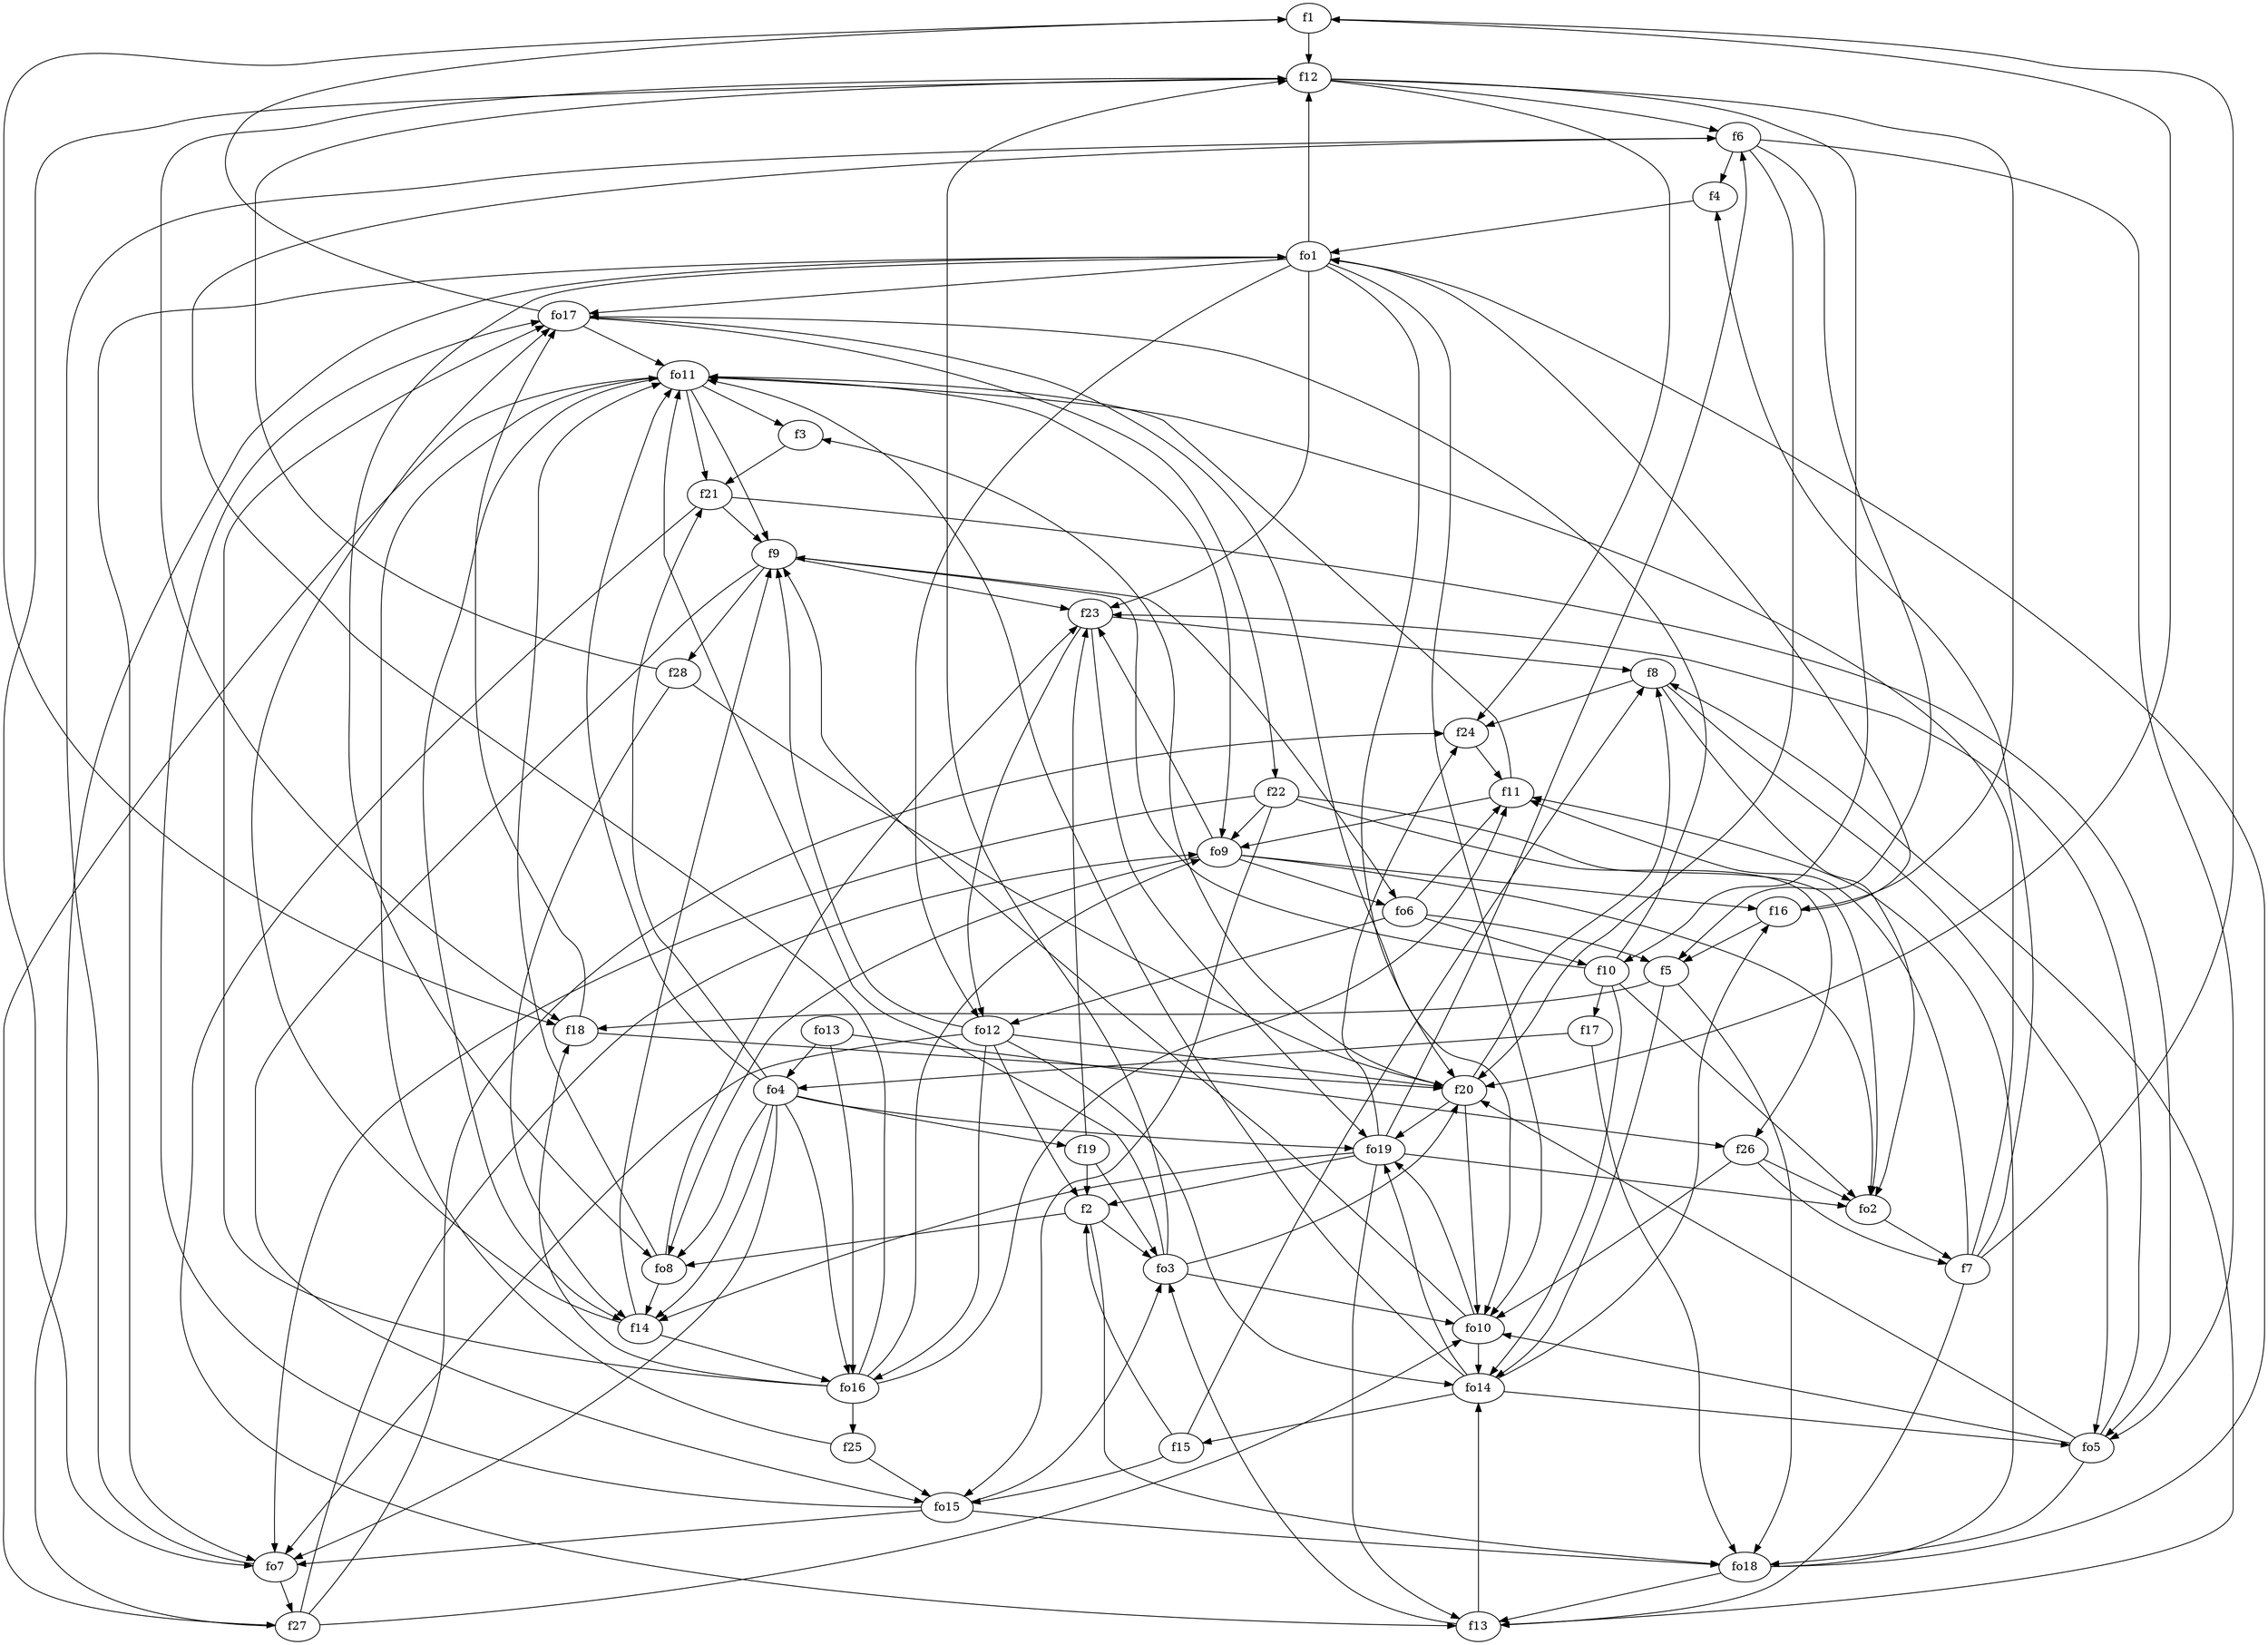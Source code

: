 strict digraph  {
f1;
f2;
f3;
f4;
f5;
f6;
f7;
f8;
f9;
f10;
f11;
f12;
f13;
f14;
f15;
f16;
f17;
f18;
f19;
f20;
f21;
f22;
f23;
f24;
f25;
f26;
f27;
f28;
fo1;
fo2;
fo3;
fo4;
fo5;
fo6;
fo7;
fo8;
fo9;
fo10;
fo11;
fo12;
fo13;
fo14;
fo15;
fo16;
fo17;
fo18;
fo19;
f1 -> f20  [weight=2];
f1 -> f18  [weight=2];
f1 -> f12  [weight=2];
f2 -> fo18  [weight=2];
f2 -> fo3  [weight=2];
f2 -> fo8  [weight=2];
f3 -> f21  [weight=2];
f4 -> fo1  [weight=2];
f5 -> fo18  [weight=2];
f5 -> f18  [weight=2];
f5 -> fo14  [weight=2];
f6 -> f5  [weight=2];
f6 -> fo5  [weight=2];
f6 -> f20  [weight=2];
f6 -> f4  [weight=2];
f7 -> f1  [weight=2];
f7 -> f4  [weight=2];
f7 -> fo11  [weight=2];
f7 -> f13  [weight=2];
f7 -> f11  [weight=2];
f8 -> f24  [weight=2];
f8 -> fo5  [weight=2];
f8 -> fo2  [weight=2];
f9 -> f23  [weight=2];
f9 -> fo15  [weight=2];
f9 -> fo6  [weight=2];
f9 -> f28  [weight=2];
f10 -> fo17  [weight=2];
f10 -> fo2  [weight=2];
f10 -> f9  [weight=2];
f10 -> f17  [weight=2];
f10 -> fo14  [weight=2];
f11 -> fo11  [weight=2];
f11 -> fo9  [weight=2];
f12 -> f6  [weight=2];
f12 -> f24  [weight=2];
f12 -> f16  [weight=2];
f12 -> f18  [weight=2];
f12 -> fo7  [weight=2];
f12 -> f10  [weight=2];
f13 -> fo14  [weight=2];
f13 -> fo3  [weight=2];
f13 -> f8  [weight=2];
f14 -> fo17  [weight=2];
f14 -> fo16  [weight=2];
f14 -> f9  [weight=2];
f15 -> f2  [weight=2];
f15 -> f8  [weight=2];
f15 -> fo15  [weight=2];
f16 -> f5  [weight=2];
f16 -> fo1  [weight=2];
f17 -> fo4  [weight=2];
f17 -> fo18  [weight=2];
f18 -> f20  [weight=2];
f18 -> fo17  [weight=2];
f19 -> f2  [weight=2];
f19 -> f23  [weight=2];
f19 -> fo3  [weight=2];
f20 -> f8  [weight=2];
f20 -> fo19  [weight=2];
f20 -> fo10  [weight=2];
f20 -> f3  [weight=2];
f21 -> f13  [weight=2];
f21 -> fo5  [weight=2];
f21 -> f9  [weight=2];
f22 -> fo2  [weight=2];
f22 -> fo7  [weight=2];
f22 -> fo9  [weight=2];
f22 -> fo15  [weight=2];
f22 -> f26  [weight=2];
f23 -> fo12  [weight=2];
f23 -> f8  [weight=2];
f23 -> fo19  [weight=2];
f24 -> f11  [weight=2];
f25 -> fo11  [weight=2];
f25 -> fo15  [weight=2];
f26 -> f7  [weight=2];
f26 -> fo10  [weight=2];
f26 -> fo2  [weight=2];
f27 -> fo10  [weight=2];
f27 -> f24  [weight=2];
f27 -> fo1  [weight=2];
f27 -> fo9  [weight=2];
f28 -> f12  [weight=2];
f28 -> f14  [weight=2];
f28 -> f20  [weight=2];
fo1 -> fo12  [weight=2];
fo1 -> fo7  [weight=2];
fo1 -> f12  [weight=2];
fo1 -> fo10  [weight=2];
fo1 -> f20  [weight=2];
fo1 -> fo17  [weight=2];
fo1 -> f23  [weight=2];
fo1 -> fo8  [weight=2];
fo2 -> f7  [weight=2];
fo3 -> f20  [weight=2];
fo3 -> f12  [weight=2];
fo3 -> fo10  [weight=2];
fo3 -> fo11  [weight=2];
fo4 -> f19  [weight=2];
fo4 -> fo16  [weight=2];
fo4 -> fo7  [weight=2];
fo4 -> fo11  [weight=2];
fo4 -> fo19  [weight=2];
fo4 -> f14  [weight=2];
fo4 -> f21  [weight=2];
fo4 -> fo8  [weight=2];
fo5 -> fo10  [weight=2];
fo5 -> f20  [weight=2];
fo5 -> f23  [weight=2];
fo5 -> fo18  [weight=2];
fo6 -> fo12  [weight=2];
fo6 -> f11  [weight=2];
fo6 -> f10  [weight=2];
fo6 -> f5  [weight=2];
fo7 -> f6  [weight=2];
fo7 -> f27  [weight=2];
fo8 -> f23  [weight=2];
fo8 -> fo11  [weight=2];
fo8 -> f14  [weight=2];
fo9 -> fo6  [weight=2];
fo9 -> fo2  [weight=2];
fo9 -> f23  [weight=2];
fo9 -> f16  [weight=2];
fo9 -> fo8  [weight=2];
fo10 -> fo14  [weight=2];
fo10 -> fo19  [weight=2];
fo10 -> f9  [weight=2];
fo11 -> f27  [weight=2];
fo11 -> f9  [weight=2];
fo11 -> f21  [weight=2];
fo11 -> f14  [weight=2];
fo11 -> f3  [weight=2];
fo11 -> fo9  [weight=2];
fo12 -> fo7  [weight=2];
fo12 -> f20  [weight=2];
fo12 -> fo16  [weight=2];
fo12 -> f2  [weight=2];
fo12 -> f9  [weight=2];
fo12 -> fo14  [weight=2];
fo13 -> fo4  [weight=2];
fo13 -> fo16  [weight=2];
fo13 -> f26  [weight=2];
fo14 -> f16  [weight=2];
fo14 -> fo19  [weight=2];
fo14 -> fo11  [weight=2];
fo14 -> f15  [weight=2];
fo14 -> fo5  [weight=2];
fo15 -> fo18  [weight=2];
fo15 -> fo17  [weight=2];
fo15 -> fo3  [weight=2];
fo15 -> fo7  [weight=2];
fo16 -> f18  [weight=2];
fo16 -> f6  [weight=2];
fo16 -> f11  [weight=2];
fo16 -> fo9  [weight=2];
fo16 -> f25  [weight=2];
fo16 -> fo17  [weight=2];
fo17 -> f22  [weight=2];
fo17 -> f1  [weight=2];
fo17 -> fo10  [weight=2];
fo17 -> fo11  [weight=2];
fo18 -> fo1  [weight=2];
fo18 -> f11  [weight=2];
fo18 -> f13  [weight=2];
fo19 -> f14  [weight=2];
fo19 -> fo2  [weight=2];
fo19 -> f6  [weight=2];
fo19 -> f2  [weight=2];
fo19 -> f24  [weight=2];
fo19 -> f13  [weight=2];
}

